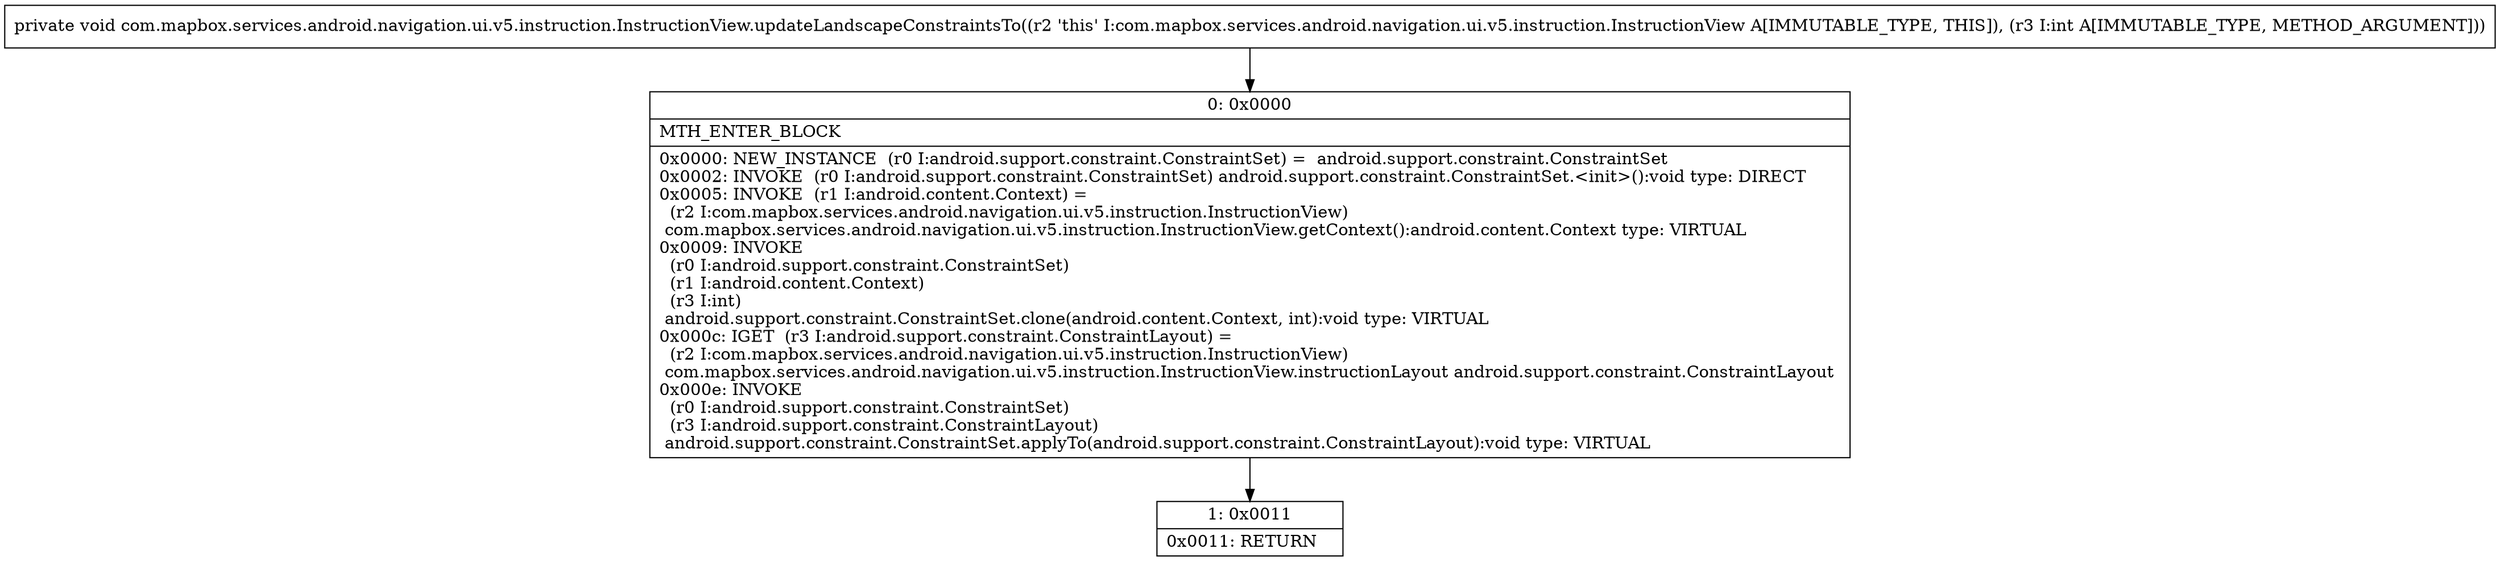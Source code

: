 digraph "CFG forcom.mapbox.services.android.navigation.ui.v5.instruction.InstructionView.updateLandscapeConstraintsTo(I)V" {
Node_0 [shape=record,label="{0\:\ 0x0000|MTH_ENTER_BLOCK\l|0x0000: NEW_INSTANCE  (r0 I:android.support.constraint.ConstraintSet) =  android.support.constraint.ConstraintSet \l0x0002: INVOKE  (r0 I:android.support.constraint.ConstraintSet) android.support.constraint.ConstraintSet.\<init\>():void type: DIRECT \l0x0005: INVOKE  (r1 I:android.content.Context) = \l  (r2 I:com.mapbox.services.android.navigation.ui.v5.instruction.InstructionView)\l com.mapbox.services.android.navigation.ui.v5.instruction.InstructionView.getContext():android.content.Context type: VIRTUAL \l0x0009: INVOKE  \l  (r0 I:android.support.constraint.ConstraintSet)\l  (r1 I:android.content.Context)\l  (r3 I:int)\l android.support.constraint.ConstraintSet.clone(android.content.Context, int):void type: VIRTUAL \l0x000c: IGET  (r3 I:android.support.constraint.ConstraintLayout) = \l  (r2 I:com.mapbox.services.android.navigation.ui.v5.instruction.InstructionView)\l com.mapbox.services.android.navigation.ui.v5.instruction.InstructionView.instructionLayout android.support.constraint.ConstraintLayout \l0x000e: INVOKE  \l  (r0 I:android.support.constraint.ConstraintSet)\l  (r3 I:android.support.constraint.ConstraintLayout)\l android.support.constraint.ConstraintSet.applyTo(android.support.constraint.ConstraintLayout):void type: VIRTUAL \l}"];
Node_1 [shape=record,label="{1\:\ 0x0011|0x0011: RETURN   \l}"];
MethodNode[shape=record,label="{private void com.mapbox.services.android.navigation.ui.v5.instruction.InstructionView.updateLandscapeConstraintsTo((r2 'this' I:com.mapbox.services.android.navigation.ui.v5.instruction.InstructionView A[IMMUTABLE_TYPE, THIS]), (r3 I:int A[IMMUTABLE_TYPE, METHOD_ARGUMENT])) }"];
MethodNode -> Node_0;
Node_0 -> Node_1;
}

